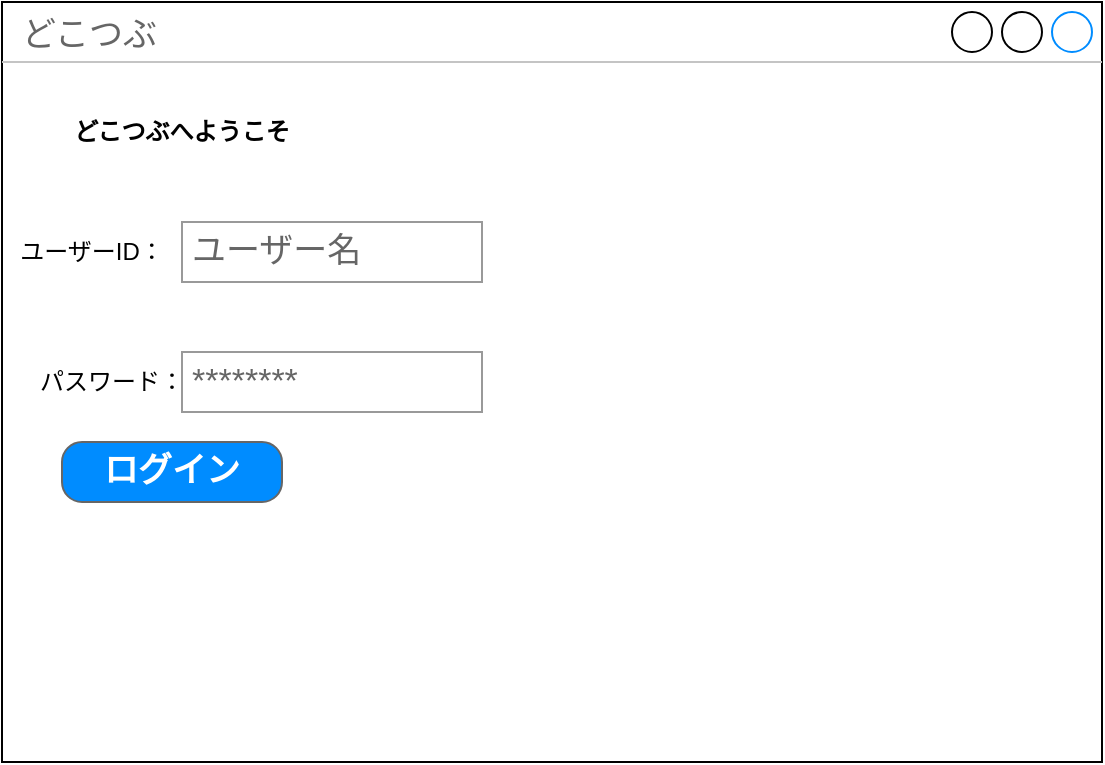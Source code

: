 <mxfile version="24.6.2" type="github">
  <diagram id="11-gbwywww350Mq2IzEI" name="ページ1">
    <mxGraphModel dx="746" dy="505" grid="1" gridSize="10" guides="1" tooltips="1" connect="1" arrows="1" fold="1" page="1" pageScale="1" pageWidth="827" pageHeight="1169" math="0" shadow="0">
      <root>
        <mxCell id="0" />
        <mxCell id="1" parent="0" />
        <mxCell id="3QPWC7HCg4JA0GucEneu-3" value="どこつぶ" style="strokeWidth=1;shadow=0;dashed=0;align=center;html=1;shape=mxgraph.mockup.containers.window;align=left;verticalAlign=top;spacingLeft=8;strokeColor2=#008cff;strokeColor3=#c4c4c4;fontColor=#666666;mainText=;fontSize=17;labelBackgroundColor=none;whiteSpace=wrap;" vertex="1" parent="1">
          <mxGeometry x="120" y="60" width="550" height="380" as="geometry" />
        </mxCell>
        <mxCell id="3QPWC7HCg4JA0GucEneu-18" value="ユーザー名" style="strokeWidth=1;shadow=0;dashed=0;align=center;html=1;shape=mxgraph.mockup.forms.pwField;strokeColor=#999999;mainText=;align=left;fontColor=#666666;fontSize=17;spacingLeft=3;" vertex="1" parent="1">
          <mxGeometry x="210" y="170" width="150" height="30" as="geometry" />
        </mxCell>
        <mxCell id="3QPWC7HCg4JA0GucEneu-4" value="********" style="strokeWidth=1;shadow=0;dashed=0;align=center;html=1;shape=mxgraph.mockup.forms.pwField;strokeColor=#999999;mainText=;align=left;fontColor=#666666;fontSize=17;spacingLeft=3;" vertex="1" parent="1">
          <mxGeometry x="210" y="235" width="150" height="30" as="geometry" />
        </mxCell>
        <mxCell id="3QPWC7HCg4JA0GucEneu-19" value="パスワード：" style="text;strokeColor=none;align=center;fillColor=none;html=1;verticalAlign=middle;whiteSpace=wrap;rounded=0;" vertex="1" parent="1">
          <mxGeometry x="130" y="235" width="90" height="30" as="geometry" />
        </mxCell>
        <mxCell id="3QPWC7HCg4JA0GucEneu-20" value="ユーザーID：" style="text;strokeColor=none;align=center;fillColor=none;html=1;verticalAlign=middle;whiteSpace=wrap;rounded=0;" vertex="1" parent="1">
          <mxGeometry x="120" y="170" width="90" height="30" as="geometry" />
        </mxCell>
        <mxCell id="3QPWC7HCg4JA0GucEneu-21" value="&lt;b&gt;どこつぶへようこそ&lt;/b&gt;" style="text;strokeColor=none;align=center;fillColor=none;html=1;verticalAlign=middle;whiteSpace=wrap;rounded=0;" vertex="1" parent="1">
          <mxGeometry x="130" y="110" width="160" height="30" as="geometry" />
        </mxCell>
        <mxCell id="3QPWC7HCg4JA0GucEneu-22" value="ログイン" style="strokeWidth=1;shadow=0;dashed=0;align=center;html=1;shape=mxgraph.mockup.buttons.button;strokeColor=#666666;fontColor=#ffffff;mainText=;buttonStyle=round;fontSize=17;fontStyle=1;fillColor=#008cff;whiteSpace=wrap;" vertex="1" parent="1">
          <mxGeometry x="150" y="280" width="110" height="30" as="geometry" />
        </mxCell>
      </root>
    </mxGraphModel>
  </diagram>
</mxfile>
